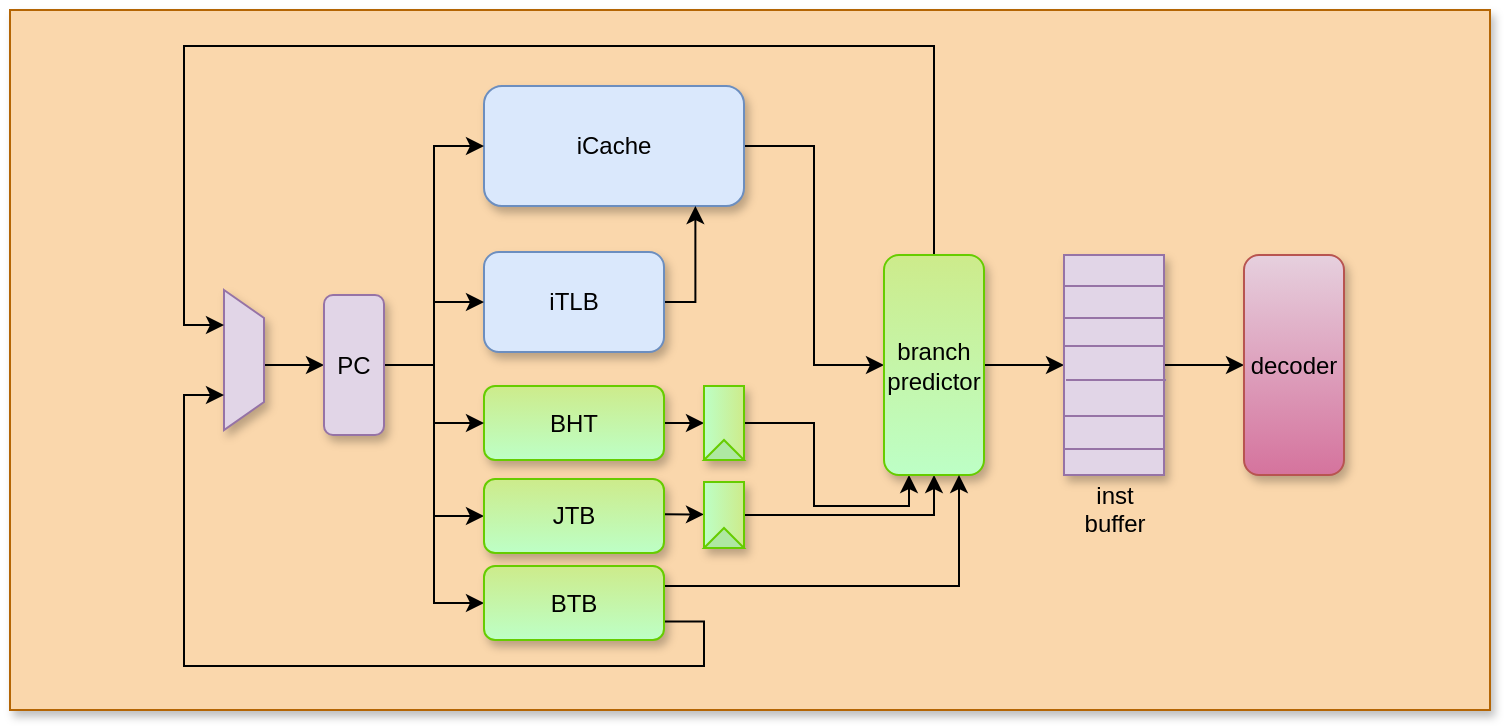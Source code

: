 <mxfile version="12.3.6" type="device" pages="1"><diagram id="CQU4UcjKxpntvZZyIZVO" name="Page-1"><mxGraphModel dx="918" dy="520" grid="1" gridSize="10" guides="1" tooltips="1" connect="1" arrows="1" fold="1" page="1" pageScale="1" pageWidth="850" pageHeight="1100" math="0" shadow="0"><root><mxCell id="0"/><mxCell id="1" parent="0"/><mxCell id="XjzVFxzYyR3N7-mCSyk9-121" value="" style="rounded=0;whiteSpace=wrap;html=1;shadow=1;fillColor=#FAD7AC;strokeColor=#B46504;" vertex="1" parent="1"><mxGeometry x="23" y="322" width="740" height="350" as="geometry"/></mxCell><mxCell id="XjzVFxzYyR3N7-mCSyk9-54" style="edgeStyle=orthogonalEdgeStyle;rounded=0;orthogonalLoop=1;jettySize=auto;html=1;exitX=1;exitY=0.5;exitDx=0;exitDy=0;entryX=0;entryY=0.5;entryDx=0;entryDy=0;comic=0;" edge="1" parent="1" source="XjzVFxzYyR3N7-mCSyk9-4" target="XjzVFxzYyR3N7-mCSyk9-53"><mxGeometry relative="1" as="geometry"/></mxCell><mxCell id="XjzVFxzYyR3N7-mCSyk9-4" value="&lt;div&gt;iCache&lt;/div&gt;" style="rounded=1;whiteSpace=wrap;html=1;fillColor=#dae8fc;strokeColor=#6c8ebf;shadow=1;" vertex="1" parent="1"><mxGeometry x="260" y="360" width="130" height="60" as="geometry"/></mxCell><mxCell id="XjzVFxzYyR3N7-mCSyk9-38" style="edgeStyle=orthogonalEdgeStyle;rounded=0;orthogonalLoop=1;jettySize=auto;html=1;exitX=1;exitY=0.5;exitDx=0;exitDy=0;entryX=0.813;entryY=1;entryDx=0;entryDy=0;entryPerimeter=0;" edge="1" parent="1" source="XjzVFxzYyR3N7-mCSyk9-11" target="XjzVFxzYyR3N7-mCSyk9-4"><mxGeometry relative="1" as="geometry"><Array as="points"><mxPoint x="365" y="468"/></Array></mxGeometry></mxCell><mxCell id="XjzVFxzYyR3N7-mCSyk9-11" value="iTLB" style="rounded=1;whiteSpace=wrap;html=1;fillColor=#dae8fc;strokeColor=#6c8ebf;shadow=1;" vertex="1" parent="1"><mxGeometry x="260" y="443" width="90" height="50" as="geometry"/></mxCell><mxCell id="XjzVFxzYyR3N7-mCSyk9-48" style="edgeStyle=orthogonalEdgeStyle;rounded=0;orthogonalLoop=1;jettySize=auto;html=1;exitX=1;exitY=0.5;exitDx=0;exitDy=0;entryX=0.5;entryY=1;entryDx=0;entryDy=0;" edge="1" parent="1" source="XjzVFxzYyR3N7-mCSyk9-12" target="XjzVFxzYyR3N7-mCSyk9-39"><mxGeometry relative="1" as="geometry"/></mxCell><mxCell id="XjzVFxzYyR3N7-mCSyk9-12" value="BHT" style="rounded=1;whiteSpace=wrap;html=1;fillColor=#CDEB8B;gradientColor=#BDFFC6;shadow=1;strokeColor=#66CC00;" vertex="1" parent="1"><mxGeometry x="260" y="510" width="90" height="37" as="geometry"/></mxCell><mxCell id="XjzVFxzYyR3N7-mCSyk9-31" style="edgeStyle=orthogonalEdgeStyle;rounded=0;orthogonalLoop=1;jettySize=auto;html=1;exitX=0.5;exitY=0;exitDx=0;exitDy=0;entryX=0.5;entryY=1;entryDx=0;entryDy=0;" edge="1" parent="1" source="XjzVFxzYyR3N7-mCSyk9-19" target="XjzVFxzYyR3N7-mCSyk9-20"><mxGeometry relative="1" as="geometry"><Array as="points"><mxPoint x="150" y="499"/></Array></mxGeometry></mxCell><mxCell id="XjzVFxzYyR3N7-mCSyk9-19" value="" style="shape=trapezoid;perimeter=trapezoidPerimeter;whiteSpace=wrap;html=1;direction=south;rounded=0;shadow=1;comic=0;fillColor=#e1d5e7;strokeColor=#9673a6;" vertex="1" parent="1"><mxGeometry x="130" y="462" width="20" height="70" as="geometry"/></mxCell><mxCell id="XjzVFxzYyR3N7-mCSyk9-35" style="edgeStyle=orthogonalEdgeStyle;rounded=0;orthogonalLoop=1;jettySize=auto;html=1;exitX=0.5;exitY=0;exitDx=0;exitDy=0;entryX=0;entryY=0.5;entryDx=0;entryDy=0;" edge="1" parent="1" source="XjzVFxzYyR3N7-mCSyk9-20" target="XjzVFxzYyR3N7-mCSyk9-12"><mxGeometry relative="1" as="geometry"/></mxCell><mxCell id="XjzVFxzYyR3N7-mCSyk9-36" style="edgeStyle=orthogonalEdgeStyle;rounded=0;orthogonalLoop=1;jettySize=auto;html=1;exitX=0.5;exitY=0;exitDx=0;exitDy=0;entryX=0;entryY=0.5;entryDx=0;entryDy=0;" edge="1" parent="1" source="XjzVFxzYyR3N7-mCSyk9-20" target="XjzVFxzYyR3N7-mCSyk9-11"><mxGeometry relative="1" as="geometry"/></mxCell><mxCell id="XjzVFxzYyR3N7-mCSyk9-37" style="edgeStyle=orthogonalEdgeStyle;rounded=0;orthogonalLoop=1;jettySize=auto;html=1;exitX=0.5;exitY=0;exitDx=0;exitDy=0;entryX=0;entryY=0.5;entryDx=0;entryDy=0;shadow=0;" edge="1" parent="1" source="XjzVFxzYyR3N7-mCSyk9-20" target="XjzVFxzYyR3N7-mCSyk9-4"><mxGeometry relative="1" as="geometry"/></mxCell><mxCell id="XjzVFxzYyR3N7-mCSyk9-129" style="edgeStyle=orthogonalEdgeStyle;rounded=0;orthogonalLoop=1;jettySize=auto;html=1;exitX=0.5;exitY=0;exitDx=0;exitDy=0;entryX=0;entryY=0.5;entryDx=0;entryDy=0;" edge="1" parent="1" source="XjzVFxzYyR3N7-mCSyk9-20" target="XjzVFxzYyR3N7-mCSyk9-128"><mxGeometry relative="1" as="geometry"/></mxCell><mxCell id="XjzVFxzYyR3N7-mCSyk9-130" style="edgeStyle=orthogonalEdgeStyle;rounded=0;orthogonalLoop=1;jettySize=auto;html=1;exitX=0.5;exitY=0;exitDx=0;exitDy=0;entryX=0;entryY=0.5;entryDx=0;entryDy=0;" edge="1" parent="1" source="XjzVFxzYyR3N7-mCSyk9-20" target="XjzVFxzYyR3N7-mCSyk9-127"><mxGeometry relative="1" as="geometry"/></mxCell><mxCell id="XjzVFxzYyR3N7-mCSyk9-20" value="PC" style="rounded=1;whiteSpace=wrap;html=1;direction=south;fillColor=#e1d5e7;strokeColor=#9673a6;shadow=1;" vertex="1" parent="1"><mxGeometry x="180" y="464.5" width="30" height="70" as="geometry"/></mxCell><mxCell id="XjzVFxzYyR3N7-mCSyk9-126" style="edgeStyle=orthogonalEdgeStyle;rounded=0;orthogonalLoop=1;jettySize=auto;html=1;exitX=1;exitY=0.5;exitDx=0;exitDy=0;entryX=0.5;entryY=1;entryDx=0;entryDy=0;" edge="1" parent="1" target="XjzVFxzYyR3N7-mCSyk9-50"><mxGeometry relative="1" as="geometry"><mxPoint x="350.333" y="574.167" as="sourcePoint"/></mxGeometry></mxCell><mxCell id="XjzVFxzYyR3N7-mCSyk9-133" style="edgeStyle=orthogonalEdgeStyle;rounded=0;orthogonalLoop=1;jettySize=auto;html=1;exitX=0.5;exitY=0;exitDx=0;exitDy=0;entryX=0.25;entryY=1;entryDx=0;entryDy=0;" edge="1" parent="1" source="XjzVFxzYyR3N7-mCSyk9-39" target="XjzVFxzYyR3N7-mCSyk9-53"><mxGeometry relative="1" as="geometry"><Array as="points"><mxPoint x="425" y="528"/><mxPoint x="425" y="570"/><mxPoint x="473" y="570"/></Array></mxGeometry></mxCell><mxCell id="XjzVFxzYyR3N7-mCSyk9-39" value="" style="rounded=0;whiteSpace=wrap;html=1;direction=south;gradientColor=#BDFFC6;fillColor=#CDEB8B;shadow=1;strokeColor=#66CC00;" vertex="1" parent="1"><mxGeometry x="370" y="510" width="20" height="37" as="geometry"/></mxCell><mxCell id="XjzVFxzYyR3N7-mCSyk9-42" value="" style="triangle;whiteSpace=wrap;html=1;direction=north;fillColor=#AEE8A2;strokeColor=#66CC00;" vertex="1" parent="1"><mxGeometry x="370" y="537" width="20" height="10" as="geometry"/></mxCell><mxCell id="XjzVFxzYyR3N7-mCSyk9-134" style="edgeStyle=orthogonalEdgeStyle;rounded=0;orthogonalLoop=1;jettySize=auto;html=1;exitX=0.5;exitY=0;exitDx=0;exitDy=0;entryX=0.5;entryY=1;entryDx=0;entryDy=0;" edge="1" parent="1" source="XjzVFxzYyR3N7-mCSyk9-50" target="XjzVFxzYyR3N7-mCSyk9-53"><mxGeometry relative="1" as="geometry"/></mxCell><mxCell id="XjzVFxzYyR3N7-mCSyk9-50" value="" style="rounded=0;whiteSpace=wrap;html=1;direction=south;fillColor=#CDEB8B;gradientColor=#BDFFC6;shadow=1;strokeColor=#66CC00;" vertex="1" parent="1"><mxGeometry x="370" y="558" width="20" height="33" as="geometry"/></mxCell><mxCell id="XjzVFxzYyR3N7-mCSyk9-60" value="" style="edgeStyle=orthogonalEdgeStyle;rounded=0;orthogonalLoop=1;jettySize=auto;html=1;" edge="1" parent="1" source="XjzVFxzYyR3N7-mCSyk9-53" target="XjzVFxzYyR3N7-mCSyk9-59"><mxGeometry relative="1" as="geometry"/></mxCell><mxCell id="XjzVFxzYyR3N7-mCSyk9-124" style="edgeStyle=orthogonalEdgeStyle;rounded=0;orthogonalLoop=1;jettySize=auto;html=1;exitX=0.5;exitY=0;exitDx=0;exitDy=0;entryX=0.25;entryY=1;entryDx=0;entryDy=0;" edge="1" parent="1" source="XjzVFxzYyR3N7-mCSyk9-53" target="XjzVFxzYyR3N7-mCSyk9-19"><mxGeometry relative="1" as="geometry"><Array as="points"><mxPoint x="485" y="340"/><mxPoint x="110" y="340"/><mxPoint x="110" y="479"/></Array></mxGeometry></mxCell><mxCell id="XjzVFxzYyR3N7-mCSyk9-53" value="&lt;div&gt;branch&lt;/div&gt;&lt;div&gt;predictor&lt;br&gt;&lt;/div&gt;" style="rounded=1;whiteSpace=wrap;html=1;fillColor=#CDEB8B;gradientColor=#BDFFC6;shadow=1;strokeColor=#66CC00;" vertex="1" parent="1"><mxGeometry x="460" y="444.5" width="50" height="110" as="geometry"/></mxCell><mxCell id="XjzVFxzYyR3N7-mCSyk9-62" value="" style="edgeStyle=orthogonalEdgeStyle;rounded=0;orthogonalLoop=1;jettySize=auto;html=1;" edge="1" parent="1" source="XjzVFxzYyR3N7-mCSyk9-59" target="XjzVFxzYyR3N7-mCSyk9-61"><mxGeometry relative="1" as="geometry"/></mxCell><mxCell id="XjzVFxzYyR3N7-mCSyk9-59" value="" style="rounded=0;whiteSpace=wrap;html=1;fillColor=#e1d5e7;strokeColor=#9673a6;shadow=1;" vertex="1" parent="1"><mxGeometry x="550" y="444.5" width="50" height="110" as="geometry"/></mxCell><mxCell id="XjzVFxzYyR3N7-mCSyk9-61" value="&lt;div&gt;decoder&lt;br&gt;&lt;/div&gt;" style="rounded=1;whiteSpace=wrap;html=1;shadow=1;fillColor=#E6D0DE;strokeColor=#b85450;gradientColor=#D5739D;" vertex="1" parent="1"><mxGeometry x="640" y="444.5" width="50" height="110" as="geometry"/></mxCell><mxCell id="XjzVFxzYyR3N7-mCSyk9-127" value="JTB" style="rounded=1;whiteSpace=wrap;html=1;fillColor=#CDEB8B;gradientColor=#BDFFC6;shadow=1;strokeColor=#66CC00;" vertex="1" parent="1"><mxGeometry x="260" y="556.5" width="90" height="37" as="geometry"/></mxCell><mxCell id="XjzVFxzYyR3N7-mCSyk9-131" style="edgeStyle=orthogonalEdgeStyle;rounded=0;orthogonalLoop=1;jettySize=auto;html=1;exitX=1;exitY=0.5;exitDx=0;exitDy=0;entryX=0.75;entryY=1;entryDx=0;entryDy=0;" edge="1" parent="1" source="XjzVFxzYyR3N7-mCSyk9-128" target="XjzVFxzYyR3N7-mCSyk9-53"><mxGeometry relative="1" as="geometry"><Array as="points"><mxPoint x="350" y="610"/><mxPoint x="498" y="610"/></Array></mxGeometry></mxCell><mxCell id="XjzVFxzYyR3N7-mCSyk9-132" style="edgeStyle=orthogonalEdgeStyle;rounded=0;orthogonalLoop=1;jettySize=auto;html=1;exitX=1;exitY=0.75;exitDx=0;exitDy=0;entryX=0.75;entryY=1;entryDx=0;entryDy=0;shadow=0;" edge="1" parent="1" source="XjzVFxzYyR3N7-mCSyk9-128" target="XjzVFxzYyR3N7-mCSyk9-19"><mxGeometry relative="1" as="geometry"><Array as="points"><mxPoint x="370" y="628"/><mxPoint x="370" y="650"/><mxPoint x="110" y="650"/><mxPoint x="110" y="514"/></Array></mxGeometry></mxCell><mxCell id="XjzVFxzYyR3N7-mCSyk9-128" value="BTB" style="rounded=1;whiteSpace=wrap;html=1;fillColor=#CDEB8B;gradientColor=#BDFFC6;shadow=1;strokeColor=#66CC00;" vertex="1" parent="1"><mxGeometry x="260" y="600" width="90" height="37" as="geometry"/></mxCell><mxCell id="XjzVFxzYyR3N7-mCSyk9-137" value="" style="triangle;whiteSpace=wrap;html=1;direction=north;fillColor=#AEE8A2;strokeColor=#66CC00;" vertex="1" parent="1"><mxGeometry x="370" y="581" width="20" height="10" as="geometry"/></mxCell><mxCell id="XjzVFxzYyR3N7-mCSyk9-139" value="" style="endArrow=none;html=1;shadow=0;exitX=0;exitY=0.141;exitDx=0;exitDy=0;exitPerimeter=0;fillColor=#e1d5e7;strokeColor=#9673a6;" edge="1" parent="1" source="XjzVFxzYyR3N7-mCSyk9-59"><mxGeometry width="50" height="50" relative="1" as="geometry"><mxPoint x="550" y="510" as="sourcePoint"/><mxPoint x="600" y="460" as="targetPoint"/></mxGeometry></mxCell><mxCell id="XjzVFxzYyR3N7-mCSyk9-140" value="" style="endArrow=none;html=1;shadow=0;exitX=0;exitY=0.141;exitDx=0;exitDy=0;exitPerimeter=0;fillColor=#e1d5e7;strokeColor=#9673a6;" edge="1" parent="1"><mxGeometry width="50" height="50" relative="1" as="geometry"><mxPoint x="550" y="476.01" as="sourcePoint"/><mxPoint x="600" y="476" as="targetPoint"/><Array as="points"><mxPoint x="570" y="476"/></Array></mxGeometry></mxCell><mxCell id="XjzVFxzYyR3N7-mCSyk9-141" value="" style="endArrow=none;html=1;shadow=0;exitX=0;exitY=0.141;exitDx=0;exitDy=0;exitPerimeter=0;fillColor=#e1d5e7;strokeColor=#9673a6;" edge="1" parent="1"><mxGeometry width="50" height="50" relative="1" as="geometry"><mxPoint x="550" y="490.01" as="sourcePoint"/><mxPoint x="600" y="490" as="targetPoint"/></mxGeometry></mxCell><mxCell id="XjzVFxzYyR3N7-mCSyk9-142" value="" style="endArrow=none;html=1;shadow=0;exitX=0;exitY=0.141;exitDx=0;exitDy=0;exitPerimeter=0;fillColor=#e1d5e7;strokeColor=#9673a6;" edge="1" parent="1"><mxGeometry width="50" height="50" relative="1" as="geometry"><mxPoint x="550" y="525.01" as="sourcePoint"/><mxPoint x="600" y="525" as="targetPoint"/></mxGeometry></mxCell><mxCell id="XjzVFxzYyR3N7-mCSyk9-143" value="" style="endArrow=none;html=1;shadow=0;exitX=0;exitY=0.141;exitDx=0;exitDy=0;exitPerimeter=0;fillColor=#e1d5e7;strokeColor=#9673a6;" edge="1" parent="1"><mxGeometry width="50" height="50" relative="1" as="geometry"><mxPoint x="551" y="507.01" as="sourcePoint"/><mxPoint x="601" y="507" as="targetPoint"/></mxGeometry></mxCell><mxCell id="XjzVFxzYyR3N7-mCSyk9-144" value="" style="endArrow=none;html=1;shadow=0;exitX=0;exitY=0.141;exitDx=0;exitDy=0;exitPerimeter=0;fillColor=#e1d5e7;strokeColor=#9673a6;" edge="1" parent="1"><mxGeometry width="50" height="50" relative="1" as="geometry"><mxPoint x="550" y="541.51" as="sourcePoint"/><mxPoint x="600" y="541.5" as="targetPoint"/></mxGeometry></mxCell><mxCell id="XjzVFxzYyR3N7-mCSyk9-145" value="&lt;div align=&quot;center&quot;&gt;inst &lt;br&gt;&lt;/div&gt;&lt;div align=&quot;center&quot;&gt;buffer&lt;/div&gt;" style="text;html=1;align=center;" vertex="1" parent="1"><mxGeometry x="540" y="551" width="70" height="30" as="geometry"/></mxCell></root></mxGraphModel></diagram></mxfile>